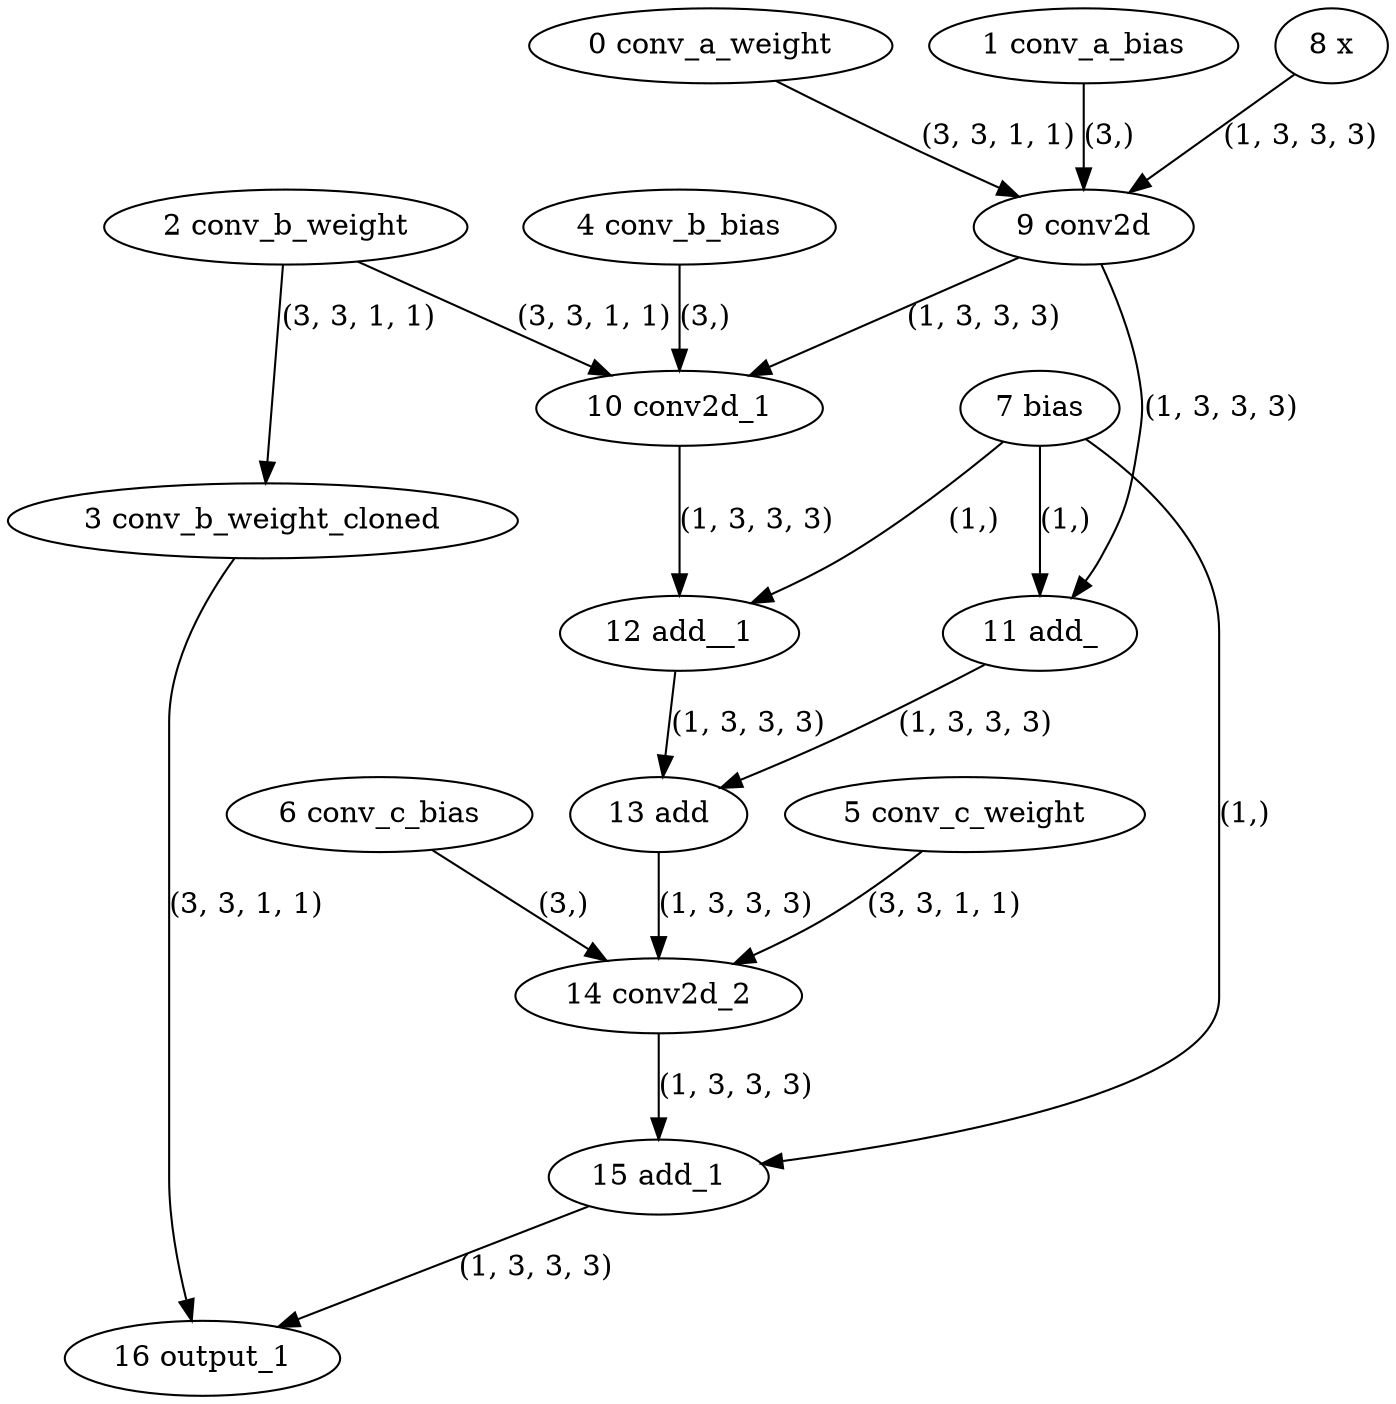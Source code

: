 strict digraph  {
"0 conv_a_weight" [id=0, type=get_attr];
"1 conv_a_bias" [id=1, type=get_attr];
"2 conv_b_weight" [id=2, type=get_attr];
"3 conv_b_weight_cloned" [id=3, type=clone];
"4 conv_b_bias" [id=4, type=get_attr];
"5 conv_c_weight" [id=5, type=get_attr];
"6 conv_c_bias" [id=6, type=get_attr];
"7 bias" [id=7, type=get_attr];
"8 x" [id=8, type=input];
"9 conv2d" [id=9, type=conv2d];
"10 conv2d_1" [id=10, type=conv2d];
"11 add_" [id=11, type=add_];
"12 add__1" [id=12, type=add_];
"13 add" [id=13, type=add];
"14 conv2d_2" [id=14, type=conv2d];
"15 add_1" [id=15, type=add];
"16 output_1" [id=16, type=output];
"0 conv_a_weight" -> "9 conv2d"  [label="(3, 3, 1, 1)", style=solid];
"1 conv_a_bias" -> "9 conv2d"  [label="(3,)", style=solid];
"2 conv_b_weight" -> "3 conv_b_weight_cloned"  [label="(3, 3, 1, 1)", style=solid];
"2 conv_b_weight" -> "10 conv2d_1"  [label="(3, 3, 1, 1)", style=solid];
"3 conv_b_weight_cloned" -> "16 output_1"  [label="(3, 3, 1, 1)", style=solid];
"4 conv_b_bias" -> "10 conv2d_1"  [label="(3,)", style=solid];
"5 conv_c_weight" -> "14 conv2d_2"  [label="(3, 3, 1, 1)", style=solid];
"6 conv_c_bias" -> "14 conv2d_2"  [label="(3,)", style=solid];
"7 bias" -> "11 add_"  [label="(1,)", style=solid];
"7 bias" -> "12 add__1"  [label="(1,)", style=solid];
"7 bias" -> "15 add_1"  [label="(1,)", style=solid];
"8 x" -> "9 conv2d"  [label="(1, 3, 3, 3)", style=solid];
"9 conv2d" -> "10 conv2d_1"  [label="(1, 3, 3, 3)", style=solid];
"9 conv2d" -> "11 add_"  [label="(1, 3, 3, 3)", style=solid];
"10 conv2d_1" -> "12 add__1"  [label="(1, 3, 3, 3)", style=solid];
"11 add_" -> "13 add"  [label="(1, 3, 3, 3)", style=solid];
"12 add__1" -> "13 add"  [label="(1, 3, 3, 3)", style=solid];
"13 add" -> "14 conv2d_2"  [label="(1, 3, 3, 3)", style=solid];
"14 conv2d_2" -> "15 add_1"  [label="(1, 3, 3, 3)", style=solid];
"15 add_1" -> "16 output_1"  [label="(1, 3, 3, 3)", style=solid];
}

